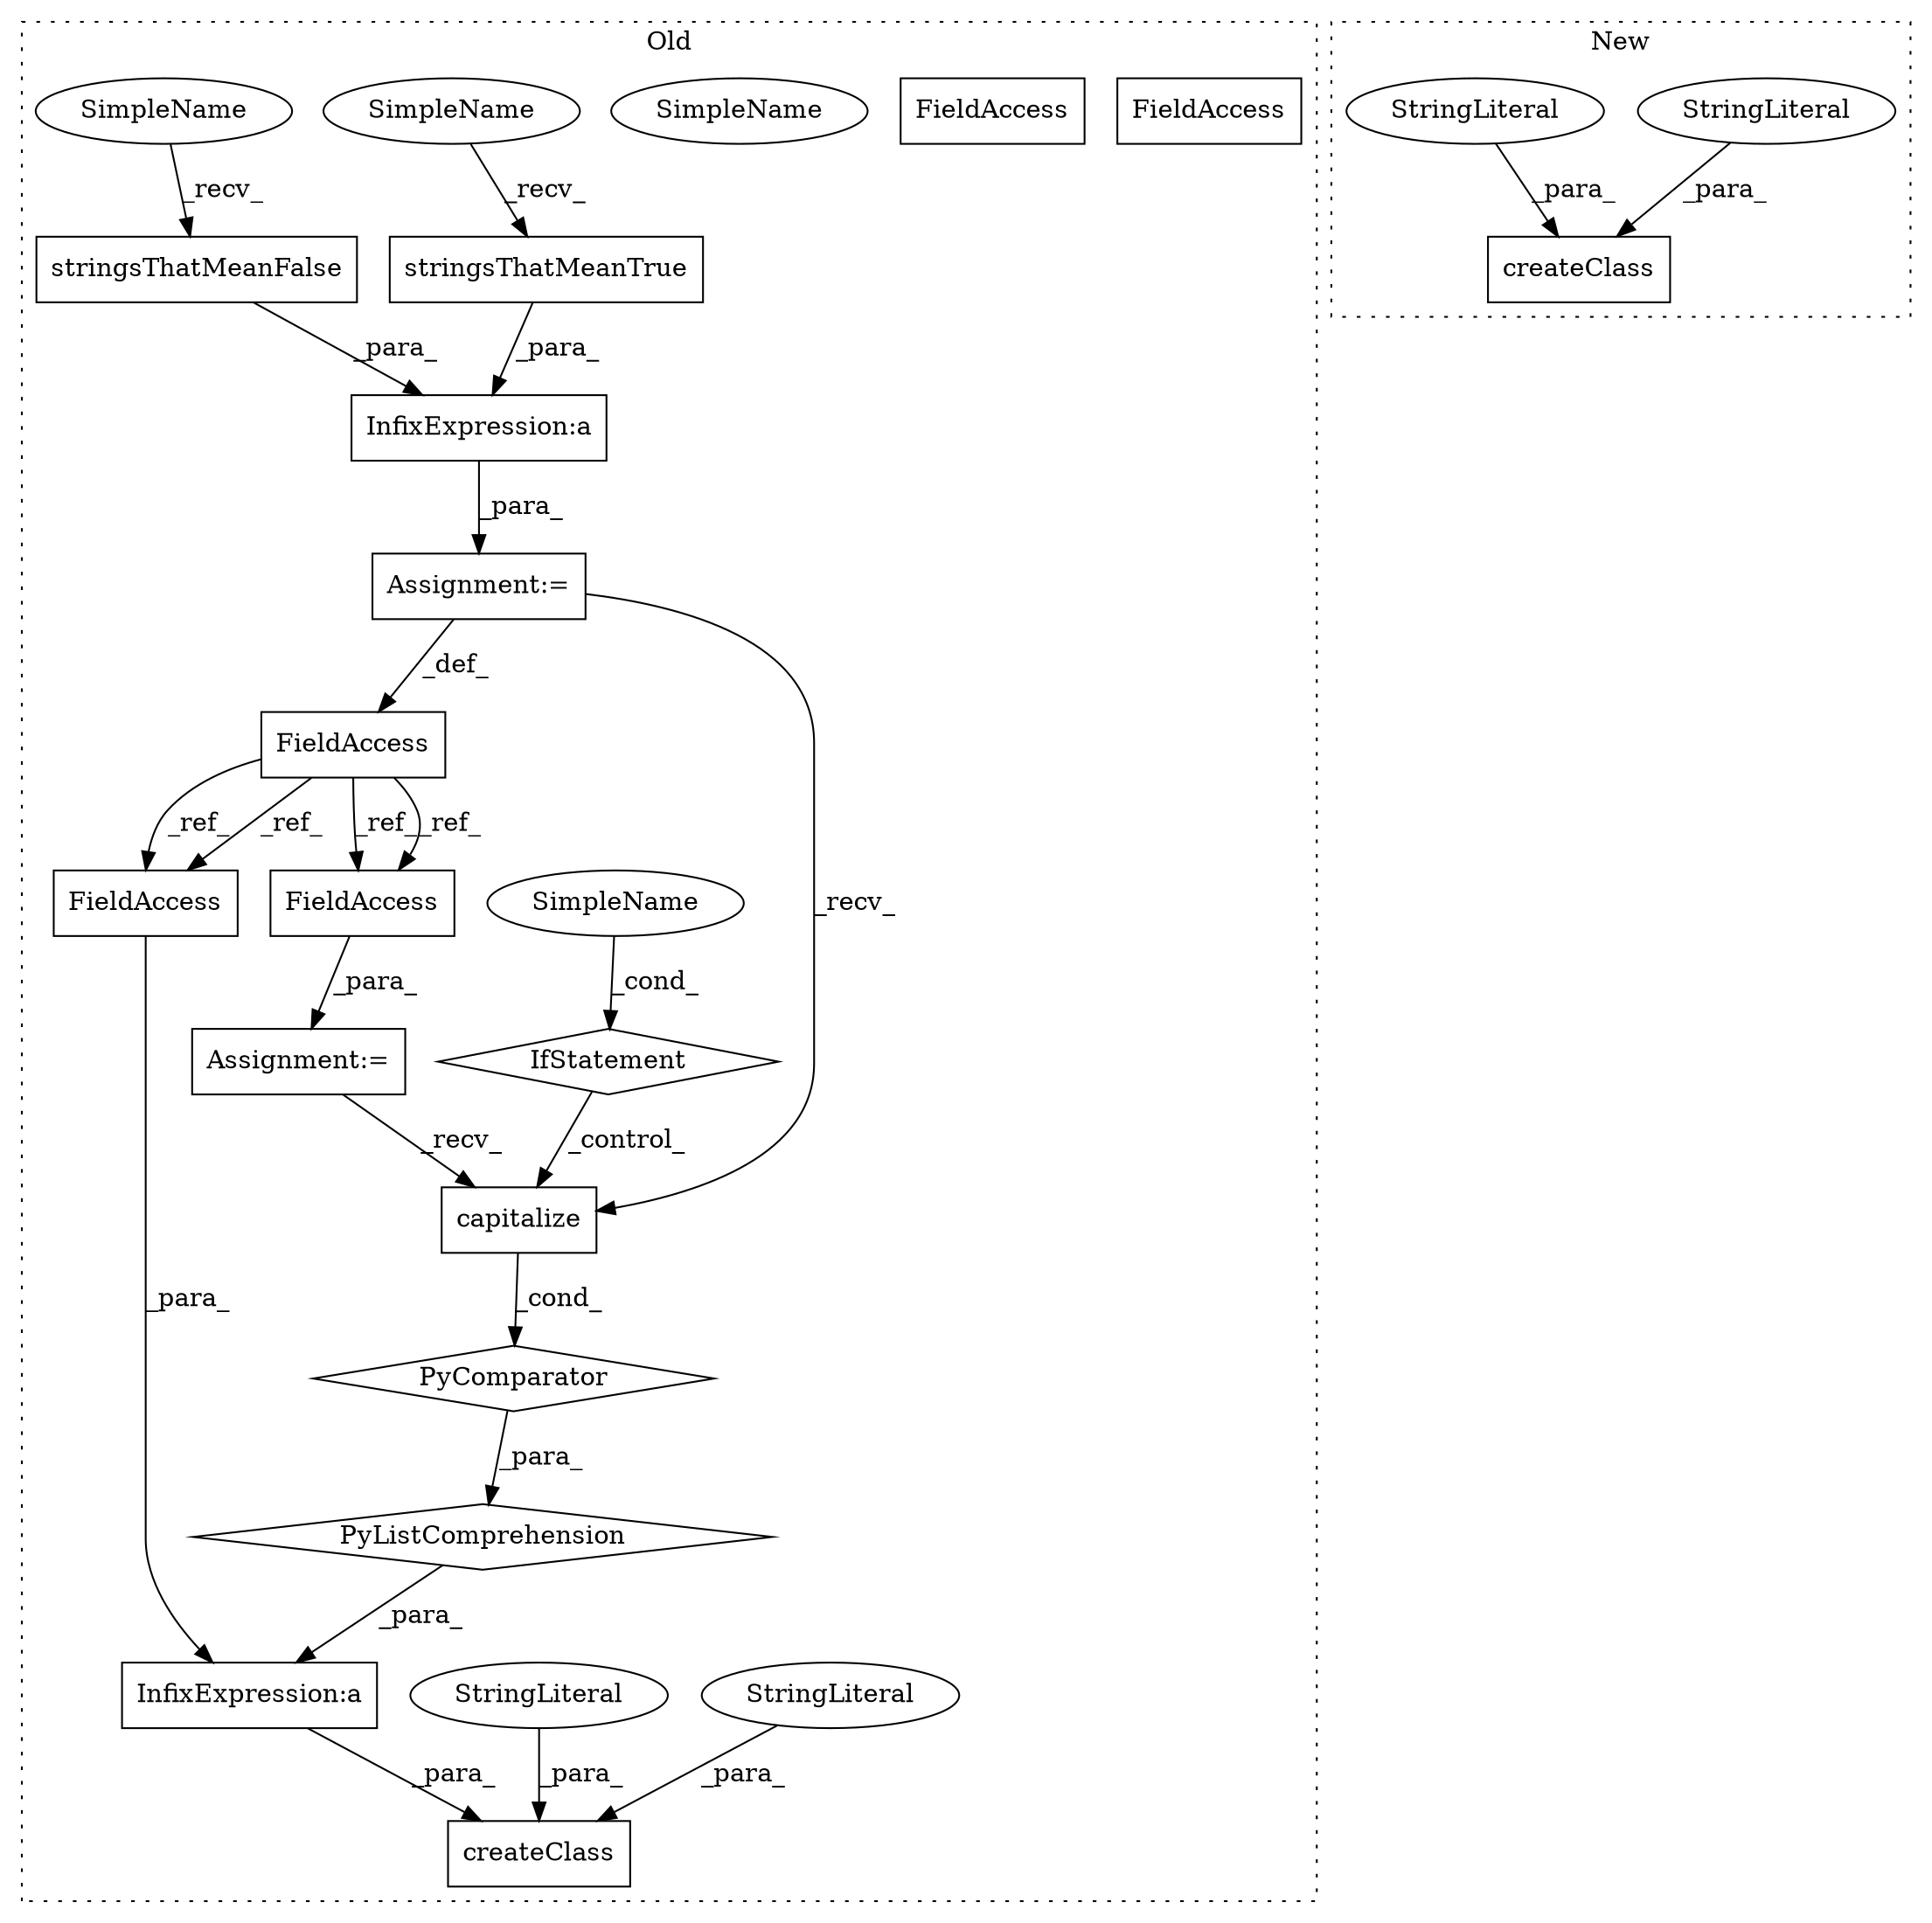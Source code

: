 digraph G {
subgraph cluster0 {
1 [label="createClass" a="32" s="4962,5130" l="12,-5" shape="box"];
3 [label="StringLiteral" a="45" s="4974" l="6" shape="ellipse"];
4 [label="StringLiteral" a="45" s="4981" l="10" shape="ellipse"];
7 [label="InfixExpression:a" a="27" s="4915" l="3" shape="box"];
8 [label="InfixExpression:a" a="27" s="5004" l="14" shape="box"];
9 [label="PyComparator" a="113" s="5092" l="30" shape="diamond"];
10 [label="FieldAccess" a="22" s="4992" l="12" shape="box"];
11 [label="FieldAccess" a="22" s="4874" l="12" shape="box"];
12 [label="FieldAccess" a="22" s="5101" l="12" shape="box"];
13 [label="stringsThatMeanFalse" a="32" s="4924" l="22" shape="box"];
14 [label="stringsThatMeanTrue" a="32" s="4894" l="21" shape="box"];
15 [label="Assignment:=" a="7" s="4886" l="1" shape="box"];
16 [label="Assignment:=" a="7" s="5092" l="30" shape="box"];
17 [label="PyListComprehension" a="109" s="5018" l="112" shape="diamond"];
18 [label="capitalize" a="32" s="5022" l="12" shape="box"];
19 [label="SimpleName" a="42" s="5117" l="5" shape="ellipse"];
20 [label="IfStatement" a="25" s="5092" l="30" shape="diamond"];
21 [label="FieldAccess" a="22" s="5101" l="12" shape="box"];
22 [label="FieldAccess" a="22" s="4992" l="12" shape="box"];
23 [label="SimpleName" a="42" s="5117" l="5" shape="ellipse"];
24 [label="SimpleName" a="42" s="4888" l="5" shape="ellipse"];
25 [label="SimpleName" a="42" s="4918" l="5" shape="ellipse"];
label = "Old";
style="dotted";
}
subgraph cluster1 {
2 [label="createClass" a="32" s="3875,3912" l="12,1" shape="box"];
5 [label="StringLiteral" a="45" s="3900" l="12" shape="ellipse"];
6 [label="StringLiteral" a="45" s="3887" l="12" shape="ellipse"];
label = "New";
style="dotted";
}
3 -> 1 [label="_para_"];
4 -> 1 [label="_para_"];
5 -> 2 [label="_para_"];
6 -> 2 [label="_para_"];
7 -> 15 [label="_para_"];
8 -> 1 [label="_para_"];
9 -> 17 [label="_para_"];
11 -> 21 [label="_ref_"];
11 -> 22 [label="_ref_"];
11 -> 21 [label="_ref_"];
11 -> 22 [label="_ref_"];
13 -> 7 [label="_para_"];
14 -> 7 [label="_para_"];
15 -> 11 [label="_def_"];
15 -> 18 [label="_recv_"];
16 -> 18 [label="_recv_"];
17 -> 8 [label="_para_"];
18 -> 9 [label="_cond_"];
20 -> 18 [label="_control_"];
21 -> 16 [label="_para_"];
22 -> 8 [label="_para_"];
23 -> 20 [label="_cond_"];
24 -> 14 [label="_recv_"];
25 -> 13 [label="_recv_"];
}